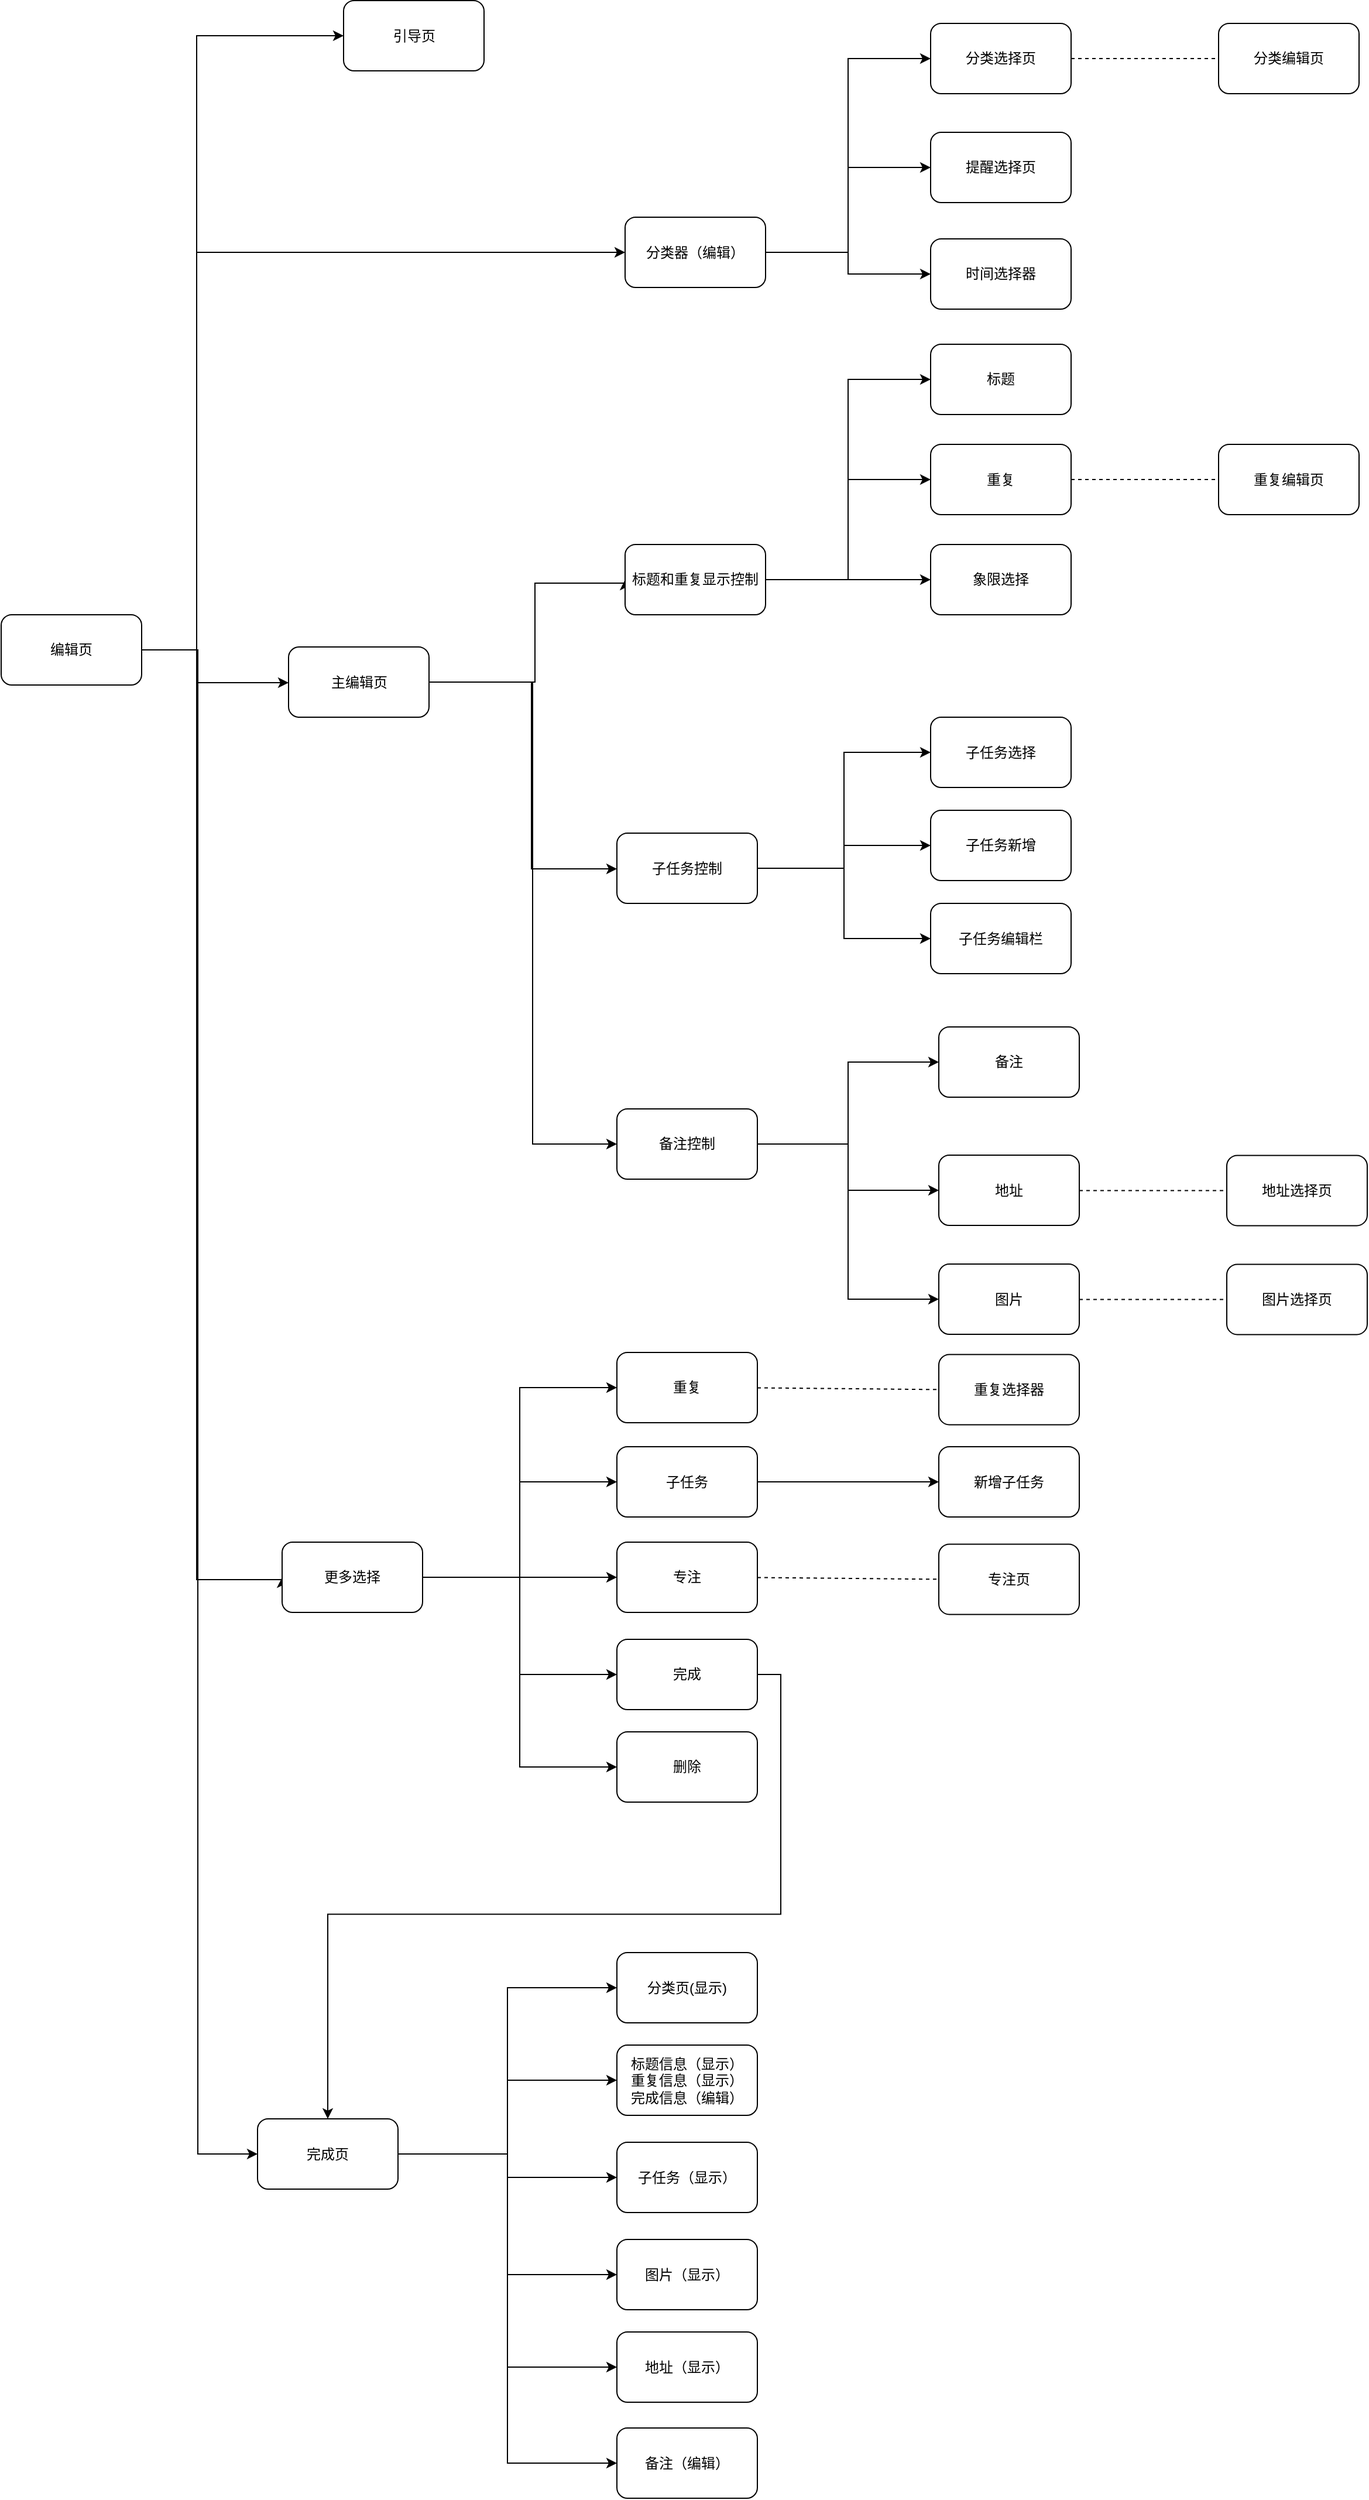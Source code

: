 <mxfile version="11.3.0" type="github" pages="3"><diagram id="E-EVaM0-mpI5BpCN-iP8" name="编辑页业务"><mxGraphModel dx="1038" dy="1716" grid="0" gridSize="10" guides="1" tooltips="1" connect="1" arrows="1" fold="1" page="1" pageScale="1" pageWidth="827" pageHeight="1169" math="0" shadow="0"><root><mxCell id="0"/><mxCell id="1" parent="0"/><mxCell id="C4l90iyK_8GlOni1NGn3-2" style="edgeStyle=orthogonalEdgeStyle;rounded=0;orthogonalLoop=1;jettySize=auto;html=1;exitX=1;exitY=0.5;exitDx=0;exitDy=0;entryX=0;entryY=0.5;entryDx=0;entryDy=0;" edge="1" parent="1" source="C4l90iyK_8GlOni1NGn3-1" target="C4l90iyK_8GlOni1NGn3-3"><mxGeometry relative="1" as="geometry"><mxPoint x="233.2" y="131.2" as="targetPoint"/><Array as="points"><mxPoint x="234" y="377"/><mxPoint x="234" y="38"/></Array></mxGeometry></mxCell><mxCell id="C4l90iyK_8GlOni1NGn3-6" style="edgeStyle=orthogonalEdgeStyle;rounded=0;orthogonalLoop=1;jettySize=auto;html=1;exitX=1;exitY=0.5;exitDx=0;exitDy=0;" edge="1" parent="1" source="C4l90iyK_8GlOni1NGn3-1" target="C4l90iyK_8GlOni1NGn3-4"><mxGeometry relative="1" as="geometry"><Array as="points"><mxPoint x="235" y="377"/><mxPoint x="235" y="405"/></Array></mxGeometry></mxCell><mxCell id="C4l90iyK_8GlOni1NGn3-7" style="edgeStyle=orthogonalEdgeStyle;rounded=0;orthogonalLoop=1;jettySize=auto;html=1;exitX=1;exitY=0.5;exitDx=0;exitDy=0;entryX=0;entryY=0.5;entryDx=0;entryDy=0;" edge="1" parent="1" source="C4l90iyK_8GlOni1NGn3-1" target="C4l90iyK_8GlOni1NGn3-5"><mxGeometry relative="1" as="geometry"><Array as="points"><mxPoint x="235" y="377"/><mxPoint x="235" y="1662"/></Array></mxGeometry></mxCell><mxCell id="C4l90iyK_8GlOni1NGn3-24" style="edgeStyle=orthogonalEdgeStyle;rounded=0;orthogonalLoop=1;jettySize=auto;html=1;exitX=1;exitY=0.5;exitDx=0;exitDy=0;entryX=0;entryY=0.5;entryDx=0;entryDy=0;" edge="1" parent="1" source="C4l90iyK_8GlOni1NGn3-1" target="C4l90iyK_8GlOni1NGn3-23"><mxGeometry relative="1" as="geometry"><Array as="points"><mxPoint x="234" y="377"/><mxPoint x="234" y="1171"/></Array></mxGeometry></mxCell><mxCell id="G4JQQa4KtHy3P5BexOUB-2" style="edgeStyle=orthogonalEdgeStyle;rounded=0;orthogonalLoop=1;jettySize=auto;html=1;exitX=1;exitY=0.5;exitDx=0;exitDy=0;entryX=0;entryY=0.5;entryDx=0;entryDy=0;" edge="1" parent="1" source="C4l90iyK_8GlOni1NGn3-1" target="G4JQQa4KtHy3P5BexOUB-1"><mxGeometry relative="1" as="geometry"><Array as="points"><mxPoint x="234" y="377"/><mxPoint x="234" y="-147"/></Array></mxGeometry></mxCell><mxCell id="C4l90iyK_8GlOni1NGn3-1" value="编辑页" style="rounded=1;whiteSpace=wrap;html=1;" vertex="1" parent="1"><mxGeometry x="67" y="347" width="120" height="60" as="geometry"/></mxCell><mxCell id="C4l90iyK_8GlOni1NGn3-66" style="edgeStyle=orthogonalEdgeStyle;rounded=0;orthogonalLoop=1;jettySize=auto;html=1;exitX=1;exitY=0.5;exitDx=0;exitDy=0;entryX=0;entryY=0.5;entryDx=0;entryDy=0;" edge="1" parent="1" source="C4l90iyK_8GlOni1NGn3-3" target="C4l90iyK_8GlOni1NGn3-60"><mxGeometry relative="1" as="geometry"/></mxCell><mxCell id="C4l90iyK_8GlOni1NGn3-67" style="edgeStyle=orthogonalEdgeStyle;rounded=0;orthogonalLoop=1;jettySize=auto;html=1;exitX=1;exitY=0.5;exitDx=0;exitDy=0;entryX=0;entryY=0.5;entryDx=0;entryDy=0;" edge="1" parent="1" source="C4l90iyK_8GlOni1NGn3-3" target="C4l90iyK_8GlOni1NGn3-61"><mxGeometry relative="1" as="geometry"/></mxCell><mxCell id="C4l90iyK_8GlOni1NGn3-68" style="edgeStyle=orthogonalEdgeStyle;rounded=0;orthogonalLoop=1;jettySize=auto;html=1;exitX=1;exitY=0.5;exitDx=0;exitDy=0;" edge="1" parent="1" source="C4l90iyK_8GlOni1NGn3-3" target="C4l90iyK_8GlOni1NGn3-64"><mxGeometry relative="1" as="geometry"/></mxCell><mxCell id="C4l90iyK_8GlOni1NGn3-3" value="分类器（编辑）" style="rounded=1;whiteSpace=wrap;html=1;" vertex="1" parent="1"><mxGeometry x="600" y="7.5" width="120" height="60" as="geometry"/></mxCell><mxCell id="C4l90iyK_8GlOni1NGn3-12" style="edgeStyle=orthogonalEdgeStyle;rounded=0;orthogonalLoop=1;jettySize=auto;html=1;exitX=1;exitY=0.5;exitDx=0;exitDy=0;entryX=0;entryY=0.5;entryDx=0;entryDy=0;" edge="1" parent="1" source="C4l90iyK_8GlOni1NGn3-4" target="C4l90iyK_8GlOni1NGn3-9"><mxGeometry relative="1" as="geometry"><Array as="points"><mxPoint x="523" y="405"/><mxPoint x="523" y="320"/></Array></mxGeometry></mxCell><mxCell id="C4l90iyK_8GlOni1NGn3-13" style="edgeStyle=orthogonalEdgeStyle;rounded=0;orthogonalLoop=1;jettySize=auto;html=1;exitX=1;exitY=0.5;exitDx=0;exitDy=0;" edge="1" parent="1" source="C4l90iyK_8GlOni1NGn3-4" target="C4l90iyK_8GlOni1NGn3-10"><mxGeometry relative="1" as="geometry"><Array as="points"><mxPoint x="520" y="405"/><mxPoint x="520" y="564"/></Array></mxGeometry></mxCell><mxCell id="C4l90iyK_8GlOni1NGn3-14" style="edgeStyle=orthogonalEdgeStyle;rounded=0;orthogonalLoop=1;jettySize=auto;html=1;exitX=1;exitY=0.5;exitDx=0;exitDy=0;entryX=0;entryY=0.5;entryDx=0;entryDy=0;" edge="1" parent="1" source="C4l90iyK_8GlOni1NGn3-4" target="C4l90iyK_8GlOni1NGn3-11"><mxGeometry relative="1" as="geometry"><Array as="points"><mxPoint x="521" y="405"/><mxPoint x="521" y="799"/></Array></mxGeometry></mxCell><mxCell id="C4l90iyK_8GlOni1NGn3-4" value="主编辑页" style="rounded=1;whiteSpace=wrap;html=1;" vertex="1" parent="1"><mxGeometry x="312.5" y="374.5" width="120" height="60" as="geometry"/></mxCell><mxCell id="C4l90iyK_8GlOni1NGn3-53" style="edgeStyle=orthogonalEdgeStyle;rounded=0;orthogonalLoop=1;jettySize=auto;html=1;exitX=1;exitY=0.5;exitDx=0;exitDy=0;entryX=0;entryY=0.5;entryDx=0;entryDy=0;" edge="1" parent="1" source="C4l90iyK_8GlOni1NGn3-5" target="C4l90iyK_8GlOni1NGn3-47"><mxGeometry relative="1" as="geometry"/></mxCell><mxCell id="C4l90iyK_8GlOni1NGn3-54" style="edgeStyle=orthogonalEdgeStyle;rounded=0;orthogonalLoop=1;jettySize=auto;html=1;exitX=1;exitY=0.5;exitDx=0;exitDy=0;entryX=0;entryY=0.5;entryDx=0;entryDy=0;" edge="1" parent="1" source="C4l90iyK_8GlOni1NGn3-5" target="C4l90iyK_8GlOni1NGn3-48"><mxGeometry relative="1" as="geometry"/></mxCell><mxCell id="C4l90iyK_8GlOni1NGn3-55" style="edgeStyle=orthogonalEdgeStyle;rounded=0;orthogonalLoop=1;jettySize=auto;html=1;exitX=1;exitY=0.5;exitDx=0;exitDy=0;" edge="1" parent="1" source="C4l90iyK_8GlOni1NGn3-5" target="C4l90iyK_8GlOni1NGn3-49"><mxGeometry relative="1" as="geometry"/></mxCell><mxCell id="C4l90iyK_8GlOni1NGn3-56" style="edgeStyle=orthogonalEdgeStyle;rounded=0;orthogonalLoop=1;jettySize=auto;html=1;exitX=1;exitY=0.5;exitDx=0;exitDy=0;entryX=0;entryY=0.5;entryDx=0;entryDy=0;" edge="1" parent="1" source="C4l90iyK_8GlOni1NGn3-5" target="C4l90iyK_8GlOni1NGn3-50"><mxGeometry relative="1" as="geometry"/></mxCell><mxCell id="C4l90iyK_8GlOni1NGn3-57" style="edgeStyle=orthogonalEdgeStyle;rounded=0;orthogonalLoop=1;jettySize=auto;html=1;exitX=1;exitY=0.5;exitDx=0;exitDy=0;entryX=0;entryY=0.5;entryDx=0;entryDy=0;" edge="1" parent="1" source="C4l90iyK_8GlOni1NGn3-5" target="C4l90iyK_8GlOni1NGn3-51"><mxGeometry relative="1" as="geometry"/></mxCell><mxCell id="C4l90iyK_8GlOni1NGn3-58" style="edgeStyle=orthogonalEdgeStyle;rounded=0;orthogonalLoop=1;jettySize=auto;html=1;exitX=1;exitY=0.5;exitDx=0;exitDy=0;entryX=0;entryY=0.5;entryDx=0;entryDy=0;" edge="1" parent="1" source="C4l90iyK_8GlOni1NGn3-5" target="C4l90iyK_8GlOni1NGn3-52"><mxGeometry relative="1" as="geometry"/></mxCell><mxCell id="C4l90iyK_8GlOni1NGn3-5" value="完成页" style="rounded=1;whiteSpace=wrap;html=1;" vertex="1" parent="1"><mxGeometry x="286" y="1631.5" width="120" height="60" as="geometry"/></mxCell><mxCell id="C4l90iyK_8GlOni1NGn3-85" style="edgeStyle=orthogonalEdgeStyle;rounded=0;orthogonalLoop=1;jettySize=auto;html=1;exitX=1;exitY=0.5;exitDx=0;exitDy=0;entryX=0;entryY=0.5;entryDx=0;entryDy=0;" edge="1" parent="1" source="C4l90iyK_8GlOni1NGn3-9" target="C4l90iyK_8GlOni1NGn3-15"><mxGeometry relative="1" as="geometry"/></mxCell><mxCell id="C4l90iyK_8GlOni1NGn3-86" style="edgeStyle=orthogonalEdgeStyle;rounded=0;orthogonalLoop=1;jettySize=auto;html=1;exitX=1;exitY=0.5;exitDx=0;exitDy=0;entryX=0;entryY=0.5;entryDx=0;entryDy=0;" edge="1" parent="1" source="C4l90iyK_8GlOni1NGn3-9" target="C4l90iyK_8GlOni1NGn3-16"><mxGeometry relative="1" as="geometry"/></mxCell><mxCell id="C4l90iyK_8GlOni1NGn3-87" style="edgeStyle=orthogonalEdgeStyle;rounded=0;orthogonalLoop=1;jettySize=auto;html=1;exitX=1;exitY=0.5;exitDx=0;exitDy=0;entryX=0;entryY=0.5;entryDx=0;entryDy=0;" edge="1" parent="1" source="C4l90iyK_8GlOni1NGn3-9" target="C4l90iyK_8GlOni1NGn3-20"><mxGeometry relative="1" as="geometry"/></mxCell><mxCell id="C4l90iyK_8GlOni1NGn3-9" value="标题和重复显示控制" style="rounded=1;whiteSpace=wrap;html=1;" vertex="1" parent="1"><mxGeometry x="600" y="287" width="120" height="60" as="geometry"/></mxCell><mxCell id="C4l90iyK_8GlOni1NGn3-28" style="edgeStyle=orthogonalEdgeStyle;rounded=0;orthogonalLoop=1;jettySize=auto;html=1;exitX=1;exitY=0.5;exitDx=0;exitDy=0;entryX=0;entryY=0.5;entryDx=0;entryDy=0;" edge="1" parent="1" source="C4l90iyK_8GlOni1NGn3-10" target="C4l90iyK_8GlOni1NGn3-25"><mxGeometry relative="1" as="geometry"/></mxCell><mxCell id="C4l90iyK_8GlOni1NGn3-29" style="edgeStyle=orthogonalEdgeStyle;rounded=0;orthogonalLoop=1;jettySize=auto;html=1;exitX=1;exitY=0.5;exitDx=0;exitDy=0;" edge="1" parent="1" source="C4l90iyK_8GlOni1NGn3-10" target="C4l90iyK_8GlOni1NGn3-27"><mxGeometry relative="1" as="geometry"/></mxCell><mxCell id="C4l90iyK_8GlOni1NGn3-30" style="edgeStyle=orthogonalEdgeStyle;rounded=0;orthogonalLoop=1;jettySize=auto;html=1;exitX=1;exitY=0.5;exitDx=0;exitDy=0;entryX=0;entryY=0.5;entryDx=0;entryDy=0;" edge="1" parent="1" source="C4l90iyK_8GlOni1NGn3-10" target="C4l90iyK_8GlOni1NGn3-26"><mxGeometry relative="1" as="geometry"/></mxCell><mxCell id="C4l90iyK_8GlOni1NGn3-10" value="子任务控制" style="rounded=1;whiteSpace=wrap;html=1;" vertex="1" parent="1"><mxGeometry x="593" y="533.5" width="120" height="60" as="geometry"/></mxCell><mxCell id="C4l90iyK_8GlOni1NGn3-34" style="edgeStyle=orthogonalEdgeStyle;rounded=0;orthogonalLoop=1;jettySize=auto;html=1;exitX=1;exitY=0.5;exitDx=0;exitDy=0;entryX=0;entryY=0.5;entryDx=0;entryDy=0;" edge="1" parent="1" source="C4l90iyK_8GlOni1NGn3-11" target="C4l90iyK_8GlOni1NGn3-31"><mxGeometry relative="1" as="geometry"/></mxCell><mxCell id="C4l90iyK_8GlOni1NGn3-35" style="edgeStyle=orthogonalEdgeStyle;rounded=0;orthogonalLoop=1;jettySize=auto;html=1;exitX=1;exitY=0.5;exitDx=0;exitDy=0;entryX=0;entryY=0.5;entryDx=0;entryDy=0;" edge="1" parent="1" source="C4l90iyK_8GlOni1NGn3-11" target="C4l90iyK_8GlOni1NGn3-32"><mxGeometry relative="1" as="geometry"/></mxCell><mxCell id="C4l90iyK_8GlOni1NGn3-36" style="edgeStyle=orthogonalEdgeStyle;rounded=0;orthogonalLoop=1;jettySize=auto;html=1;exitX=1;exitY=0.5;exitDx=0;exitDy=0;entryX=0;entryY=0.5;entryDx=0;entryDy=0;" edge="1" parent="1" source="C4l90iyK_8GlOni1NGn3-11" target="C4l90iyK_8GlOni1NGn3-33"><mxGeometry relative="1" as="geometry"/></mxCell><mxCell id="C4l90iyK_8GlOni1NGn3-11" value="备注控制" style="rounded=1;whiteSpace=wrap;html=1;" vertex="1" parent="1"><mxGeometry x="593" y="769" width="120" height="60" as="geometry"/></mxCell><mxCell id="C4l90iyK_8GlOni1NGn3-15" value="标题" style="rounded=1;whiteSpace=wrap;html=1;" vertex="1" parent="1"><mxGeometry x="861" y="116" width="120" height="60" as="geometry"/></mxCell><mxCell id="C4l90iyK_8GlOni1NGn3-16" value="重复" style="rounded=1;whiteSpace=wrap;html=1;" vertex="1" parent="1"><mxGeometry x="861" y="201.5" width="120" height="60" as="geometry"/></mxCell><mxCell id="C4l90iyK_8GlOni1NGn3-20" value="象限选择" style="rounded=1;whiteSpace=wrap;html=1;" vertex="1" parent="1"><mxGeometry x="861" y="287" width="120" height="60" as="geometry"/></mxCell><mxCell id="C4l90iyK_8GlOni1NGn3-88" style="edgeStyle=orthogonalEdgeStyle;rounded=0;orthogonalLoop=1;jettySize=auto;html=1;exitX=1;exitY=0.5;exitDx=0;exitDy=0;" edge="1" parent="1" source="C4l90iyK_8GlOni1NGn3-23" target="C4l90iyK_8GlOni1NGn3-39"><mxGeometry relative="1" as="geometry"/></mxCell><mxCell id="C4l90iyK_8GlOni1NGn3-89" style="edgeStyle=orthogonalEdgeStyle;rounded=0;orthogonalLoop=1;jettySize=auto;html=1;exitX=1;exitY=0.5;exitDx=0;exitDy=0;entryX=0;entryY=0.5;entryDx=0;entryDy=0;" edge="1" parent="1" source="C4l90iyK_8GlOni1NGn3-23" target="C4l90iyK_8GlOni1NGn3-37"><mxGeometry relative="1" as="geometry"/></mxCell><mxCell id="C4l90iyK_8GlOni1NGn3-90" style="edgeStyle=orthogonalEdgeStyle;rounded=0;orthogonalLoop=1;jettySize=auto;html=1;exitX=1;exitY=0.5;exitDx=0;exitDy=0;entryX=0;entryY=0.5;entryDx=0;entryDy=0;" edge="1" parent="1" source="C4l90iyK_8GlOni1NGn3-23" target="C4l90iyK_8GlOni1NGn3-40"><mxGeometry relative="1" as="geometry"/></mxCell><mxCell id="C4l90iyK_8GlOni1NGn3-91" style="edgeStyle=orthogonalEdgeStyle;rounded=0;orthogonalLoop=1;jettySize=auto;html=1;exitX=1;exitY=0.5;exitDx=0;exitDy=0;entryX=0;entryY=0.5;entryDx=0;entryDy=0;" edge="1" parent="1" source="C4l90iyK_8GlOni1NGn3-23" target="C4l90iyK_8GlOni1NGn3-38"><mxGeometry relative="1" as="geometry"/></mxCell><mxCell id="C4l90iyK_8GlOni1NGn3-92" style="edgeStyle=orthogonalEdgeStyle;rounded=0;orthogonalLoop=1;jettySize=auto;html=1;exitX=1;exitY=0.5;exitDx=0;exitDy=0;entryX=0;entryY=0.5;entryDx=0;entryDy=0;" edge="1" parent="1" source="C4l90iyK_8GlOni1NGn3-23" target="C4l90iyK_8GlOni1NGn3-41"><mxGeometry relative="1" as="geometry"/></mxCell><mxCell id="C4l90iyK_8GlOni1NGn3-23" value="更多选择" style="rounded=1;whiteSpace=wrap;html=1;" vertex="1" parent="1"><mxGeometry x="307" y="1139" width="120" height="60" as="geometry"/></mxCell><mxCell id="C4l90iyK_8GlOni1NGn3-25" value="子任务选择" style="rounded=1;whiteSpace=wrap;html=1;" vertex="1" parent="1"><mxGeometry x="861" y="434.5" width="120" height="60" as="geometry"/></mxCell><mxCell id="C4l90iyK_8GlOni1NGn3-26" value="子任务编辑栏" style="rounded=1;whiteSpace=wrap;html=1;" vertex="1" parent="1"><mxGeometry x="861" y="593.5" width="120" height="60" as="geometry"/></mxCell><mxCell id="C4l90iyK_8GlOni1NGn3-27" value="子任务新增" style="rounded=1;whiteSpace=wrap;html=1;" vertex="1" parent="1"><mxGeometry x="861" y="514" width="120" height="60" as="geometry"/></mxCell><mxCell id="C4l90iyK_8GlOni1NGn3-31" value="备注" style="rounded=1;whiteSpace=wrap;html=1;" vertex="1" parent="1"><mxGeometry x="868" y="699" width="120" height="60" as="geometry"/></mxCell><mxCell id="C4l90iyK_8GlOni1NGn3-32" value="地址" style="rounded=1;whiteSpace=wrap;html=1;" vertex="1" parent="1"><mxGeometry x="868" y="808.5" width="120" height="60" as="geometry"/></mxCell><mxCell id="C4l90iyK_8GlOni1NGn3-33" value="图片" style="rounded=1;whiteSpace=wrap;html=1;" vertex="1" parent="1"><mxGeometry x="868" y="901.5" width="120" height="60" as="geometry"/></mxCell><mxCell id="C4l90iyK_8GlOni1NGn3-37" value="重复" style="rounded=1;whiteSpace=wrap;html=1;" vertex="1" parent="1"><mxGeometry x="593" y="977" width="120" height="60" as="geometry"/></mxCell><mxCell id="C4l90iyK_8GlOni1NGn3-84" style="edgeStyle=orthogonalEdgeStyle;rounded=0;orthogonalLoop=1;jettySize=auto;html=1;exitX=1;exitY=0.5;exitDx=0;exitDy=0;" edge="1" parent="1" source="C4l90iyK_8GlOni1NGn3-38" target="C4l90iyK_8GlOni1NGn3-83"><mxGeometry relative="1" as="geometry"/></mxCell><mxCell id="C4l90iyK_8GlOni1NGn3-38" value="子任务" style="rounded=1;whiteSpace=wrap;html=1;" vertex="1" parent="1"><mxGeometry x="593" y="1057.5" width="120" height="60" as="geometry"/></mxCell><mxCell id="C4l90iyK_8GlOni1NGn3-39" value="专注" style="rounded=1;whiteSpace=wrap;html=1;" vertex="1" parent="1"><mxGeometry x="593" y="1139" width="120" height="60" as="geometry"/></mxCell><mxCell id="C4l90iyK_8GlOni1NGn3-82" style="edgeStyle=orthogonalEdgeStyle;rounded=0;orthogonalLoop=1;jettySize=auto;html=1;exitX=1;exitY=0.5;exitDx=0;exitDy=0;entryX=0.5;entryY=0;entryDx=0;entryDy=0;" edge="1" parent="1" source="C4l90iyK_8GlOni1NGn3-40" target="C4l90iyK_8GlOni1NGn3-5"><mxGeometry relative="1" as="geometry"/></mxCell><mxCell id="C4l90iyK_8GlOni1NGn3-40" value="完成" style="rounded=1;whiteSpace=wrap;html=1;" vertex="1" parent="1"><mxGeometry x="593" y="1222" width="120" height="60" as="geometry"/></mxCell><mxCell id="C4l90iyK_8GlOni1NGn3-41" value="删除" style="rounded=1;whiteSpace=wrap;html=1;" vertex="1" parent="1"><mxGeometry x="593" y="1301" width="120" height="60" as="geometry"/></mxCell><mxCell id="C4l90iyK_8GlOni1NGn3-47" value="分类页(显示)" style="rounded=1;whiteSpace=wrap;html=1;" vertex="1" parent="1"><mxGeometry x="593" y="1489.5" width="120" height="60" as="geometry"/></mxCell><mxCell id="C4l90iyK_8GlOni1NGn3-48" value="标题信息（显示）&lt;br&gt;重复信息（显示）&lt;br&gt;完成信息（编辑）" style="rounded=1;whiteSpace=wrap;html=1;" vertex="1" parent="1"><mxGeometry x="593" y="1568.5" width="120" height="60" as="geometry"/></mxCell><mxCell id="C4l90iyK_8GlOni1NGn3-49" value="子任务（显示）" style="rounded=1;whiteSpace=wrap;html=1;" vertex="1" parent="1"><mxGeometry x="593" y="1651.5" width="120" height="60" as="geometry"/></mxCell><mxCell id="C4l90iyK_8GlOni1NGn3-50" value="图片（显示）" style="rounded=1;whiteSpace=wrap;html=1;" vertex="1" parent="1"><mxGeometry x="593" y="1734.5" width="120" height="60" as="geometry"/></mxCell><mxCell id="C4l90iyK_8GlOni1NGn3-51" value="地址（显示）" style="rounded=1;whiteSpace=wrap;html=1;" vertex="1" parent="1"><mxGeometry x="593" y="1813.5" width="120" height="60" as="geometry"/></mxCell><mxCell id="C4l90iyK_8GlOni1NGn3-52" value="备注（编辑）" style="rounded=1;whiteSpace=wrap;html=1;" vertex="1" parent="1"><mxGeometry x="593" y="1895.5" width="120" height="60" as="geometry"/></mxCell><mxCell id="C4l90iyK_8GlOni1NGn3-60" value="分类选择页" style="rounded=1;whiteSpace=wrap;html=1;" vertex="1" parent="1"><mxGeometry x="861" y="-158" width="120" height="60" as="geometry"/></mxCell><mxCell id="C4l90iyK_8GlOni1NGn3-61" value="提醒选择页" style="rounded=1;whiteSpace=wrap;html=1;" vertex="1" parent="1"><mxGeometry x="861" y="-65" width="120" height="60" as="geometry"/></mxCell><mxCell id="C4l90iyK_8GlOni1NGn3-64" value="时间选择器" style="rounded=1;whiteSpace=wrap;html=1;" vertex="1" parent="1"><mxGeometry x="861" y="26" width="120" height="60" as="geometry"/></mxCell><mxCell id="C4l90iyK_8GlOni1NGn3-69" value="分类编辑页" style="rounded=1;whiteSpace=wrap;html=1;" vertex="1" parent="1"><mxGeometry x="1107" y="-158" width="120" height="60" as="geometry"/></mxCell><mxCell id="C4l90iyK_8GlOni1NGn3-71" value="" style="endArrow=none;dashed=1;html=1;entryX=0;entryY=0.5;entryDx=0;entryDy=0;exitX=1;exitY=0.5;exitDx=0;exitDy=0;" edge="1" parent="1" source="C4l90iyK_8GlOni1NGn3-60" target="C4l90iyK_8GlOni1NGn3-69"><mxGeometry width="50" height="50" relative="1" as="geometry"><mxPoint x="1051" y="-35" as="sourcePoint"/><mxPoint x="1101" y="-85" as="targetPoint"/></mxGeometry></mxCell><mxCell id="C4l90iyK_8GlOni1NGn3-72" value="重复编辑页" style="rounded=1;whiteSpace=wrap;html=1;" vertex="1" parent="1"><mxGeometry x="1107" y="201.5" width="120" height="60" as="geometry"/></mxCell><mxCell id="C4l90iyK_8GlOni1NGn3-73" value="" style="endArrow=none;dashed=1;html=1;entryX=0;entryY=0.5;entryDx=0;entryDy=0;exitX=1;exitY=0.5;exitDx=0;exitDy=0;" edge="1" parent="1" target="C4l90iyK_8GlOni1NGn3-72" source="C4l90iyK_8GlOni1NGn3-16"><mxGeometry width="50" height="50" relative="1" as="geometry"><mxPoint x="984" y="225" as="sourcePoint"/><mxPoint x="1104" y="268" as="targetPoint"/></mxGeometry></mxCell><mxCell id="C4l90iyK_8GlOni1NGn3-74" value="地址选择页" style="rounded=1;whiteSpace=wrap;html=1;" vertex="1" parent="1"><mxGeometry x="1114" y="808.7" width="120" height="60" as="geometry"/></mxCell><mxCell id="C4l90iyK_8GlOni1NGn3-75" value="" style="endArrow=none;dashed=1;html=1;entryX=0;entryY=0.5;entryDx=0;entryDy=0;exitX=1;exitY=0.5;exitDx=0;exitDy=0;" edge="1" parent="1" target="C4l90iyK_8GlOni1NGn3-74"><mxGeometry width="50" height="50" relative="1" as="geometry"><mxPoint x="988" y="838.7" as="sourcePoint"/><mxPoint x="1111" y="875.2" as="targetPoint"/></mxGeometry></mxCell><mxCell id="C4l90iyK_8GlOni1NGn3-76" value="图片选择页" style="rounded=1;whiteSpace=wrap;html=1;" vertex="1" parent="1"><mxGeometry x="1114" y="901.7" width="120" height="60" as="geometry"/></mxCell><mxCell id="C4l90iyK_8GlOni1NGn3-77" value="" style="endArrow=none;dashed=1;html=1;entryX=0;entryY=0.5;entryDx=0;entryDy=0;exitX=1;exitY=0.5;exitDx=0;exitDy=0;" edge="1" parent="1" target="C4l90iyK_8GlOni1NGn3-76"><mxGeometry width="50" height="50" relative="1" as="geometry"><mxPoint x="988" y="931.7" as="sourcePoint"/><mxPoint x="1111" y="968.2" as="targetPoint"/></mxGeometry></mxCell><mxCell id="C4l90iyK_8GlOni1NGn3-78" value="重复选择器" style="rounded=1;whiteSpace=wrap;html=1;" vertex="1" parent="1"><mxGeometry x="868" y="978.7" width="120" height="60" as="geometry"/></mxCell><mxCell id="C4l90iyK_8GlOni1NGn3-79" value="" style="endArrow=none;dashed=1;html=1;entryX=0;entryY=0.5;entryDx=0;entryDy=0;exitX=1;exitY=0.5;exitDx=0;exitDy=0;" edge="1" parent="1" target="C4l90iyK_8GlOni1NGn3-78"><mxGeometry width="50" height="50" relative="1" as="geometry"><mxPoint x="713" y="1007.2" as="sourcePoint"/><mxPoint x="836" y="1043.7" as="targetPoint"/></mxGeometry></mxCell><mxCell id="C4l90iyK_8GlOni1NGn3-80" value="专注页" style="rounded=1;whiteSpace=wrap;html=1;" vertex="1" parent="1"><mxGeometry x="868" y="1140.7" width="120" height="60" as="geometry"/></mxCell><mxCell id="C4l90iyK_8GlOni1NGn3-81" value="" style="endArrow=none;dashed=1;html=1;entryX=0;entryY=0.5;entryDx=0;entryDy=0;exitX=1;exitY=0.5;exitDx=0;exitDy=0;" edge="1" parent="1" target="C4l90iyK_8GlOni1NGn3-80"><mxGeometry width="50" height="50" relative="1" as="geometry"><mxPoint x="713" y="1169.2" as="sourcePoint"/><mxPoint x="836" y="1205.7" as="targetPoint"/></mxGeometry></mxCell><mxCell id="C4l90iyK_8GlOni1NGn3-83" value="新增子任务" style="rounded=1;whiteSpace=wrap;html=1;" vertex="1" parent="1"><mxGeometry x="868" y="1057.5" width="120" height="60" as="geometry"/></mxCell><mxCell id="G4JQQa4KtHy3P5BexOUB-1" value="引导页" style="rounded=1;whiteSpace=wrap;html=1;" vertex="1" parent="1"><mxGeometry x="359.5" y="-177.5" width="120" height="60" as="geometry"/></mxCell></root></mxGraphModel></diagram><diagram id="rypONze8EaRUOu0Riv3M" name="滑动逻辑"><mxGraphModel dx="1038" dy="1716" grid="0" gridSize="10" guides="1" tooltips="1" connect="1" arrows="1" fold="1" page="1" pageScale="1" pageWidth="827" pageHeight="1169" math="0" shadow="0"><root><mxCell id="2_CleaWj6bmoGQYZJn0n-0"/><mxCell id="2_CleaWj6bmoGQYZJn0n-1" parent="2_CleaWj6bmoGQYZJn0n-0"/><mxCell id="vnyB6aosU0FdPd92mv6U-2" style="edgeStyle=orthogonalEdgeStyle;rounded=0;orthogonalLoop=1;jettySize=auto;html=1;exitX=1;exitY=0.5;exitDx=0;exitDy=0;entryX=0;entryY=0.5;entryDx=0;entryDy=0;" edge="1" parent="2_CleaWj6bmoGQYZJn0n-1" source="vnyB6aosU0FdPd92mv6U-0" target="vnyB6aosU0FdPd92mv6U-1"><mxGeometry relative="1" as="geometry"/></mxCell><mxCell id="vnyB6aosU0FdPd92mv6U-13" style="edgeStyle=orthogonalEdgeStyle;rounded=0;orthogonalLoop=1;jettySize=auto;html=1;exitX=1;exitY=0.5;exitDx=0;exitDy=0;entryX=0;entryY=0.5;entryDx=0;entryDy=0;" edge="1" parent="2_CleaWj6bmoGQYZJn0n-1" source="vnyB6aosU0FdPd92mv6U-0" target="vnyB6aosU0FdPd92mv6U-12"><mxGeometry relative="1" as="geometry"/></mxCell><mxCell id="k4wIqg62OJePfT7CME2M-38" style="edgeStyle=orthogonalEdgeStyle;rounded=0;orthogonalLoop=1;jettySize=auto;html=1;exitX=1;exitY=0.5;exitDx=0;exitDy=0;" edge="1" parent="2_CleaWj6bmoGQYZJn0n-1" source="vnyB6aosU0FdPd92mv6U-0" target="k4wIqg62OJePfT7CME2M-37"><mxGeometry relative="1" as="geometry"/></mxCell><mxCell id="vnyB6aosU0FdPd92mv6U-0" value="编辑页" style="rounded=1;whiteSpace=wrap;html=1;" vertex="1" parent="2_CleaWj6bmoGQYZJn0n-1"><mxGeometry x="89.5" y="397.5" width="120" height="60" as="geometry"/></mxCell><mxCell id="vnyB6aosU0FdPd92mv6U-7" style="edgeStyle=orthogonalEdgeStyle;rounded=0;orthogonalLoop=1;jettySize=auto;html=1;exitX=1;exitY=0.5;exitDx=0;exitDy=0;entryX=0;entryY=0.5;entryDx=0;entryDy=0;" edge="1" parent="2_CleaWj6bmoGQYZJn0n-1" source="vnyB6aosU0FdPd92mv6U-1" target="vnyB6aosU0FdPd92mv6U-6"><mxGeometry relative="1" as="geometry"/></mxCell><mxCell id="vnyB6aosU0FdPd92mv6U-10" style="edgeStyle=orthogonalEdgeStyle;rounded=0;orthogonalLoop=1;jettySize=auto;html=1;exitX=1;exitY=0.5;exitDx=0;exitDy=0;entryX=0;entryY=0.5;entryDx=0;entryDy=0;" edge="1" parent="2_CleaWj6bmoGQYZJn0n-1" source="vnyB6aosU0FdPd92mv6U-1" target="vnyB6aosU0FdPd92mv6U-8"><mxGeometry relative="1" as="geometry"/></mxCell><mxCell id="vnyB6aosU0FdPd92mv6U-1" value="上滑" style="rounded=1;whiteSpace=wrap;html=1;" vertex="1" parent="2_CleaWj6bmoGQYZJn0n-1"><mxGeometry x="310.5" y="107.5" width="120" height="60" as="geometry"/></mxCell><mxCell id="vnyB6aosU0FdPd92mv6U-22" style="edgeStyle=orthogonalEdgeStyle;rounded=0;orthogonalLoop=1;jettySize=auto;html=1;exitX=1;exitY=0.5;exitDx=0;exitDy=0;entryX=0;entryY=0.5;entryDx=0;entryDy=0;" edge="1" parent="2_CleaWj6bmoGQYZJn0n-1" source="vnyB6aosU0FdPd92mv6U-6" target="vnyB6aosU0FdPd92mv6U-21"><mxGeometry relative="1" as="geometry"><Array as="points"><mxPoint x="744" y="-30"/><mxPoint x="744" y="-125"/></Array></mxGeometry></mxCell><mxCell id="vnyB6aosU0FdPd92mv6U-6" value="非满屏" style="rounded=1;whiteSpace=wrap;html=1;" vertex="1" parent="2_CleaWj6bmoGQYZJn0n-1"><mxGeometry x="579" y="-60" width="120" height="60" as="geometry"/></mxCell><mxCell id="vnyB6aosU0FdPd92mv6U-48" style="edgeStyle=orthogonalEdgeStyle;rounded=0;orthogonalLoop=1;jettySize=auto;html=1;exitX=1;exitY=0.5;exitDx=0;exitDy=0;strokeColor=none;" edge="1" parent="2_CleaWj6bmoGQYZJn0n-1" source="vnyB6aosU0FdPd92mv6U-8" target="vnyB6aosU0FdPd92mv6U-21"><mxGeometry relative="1" as="geometry"><Array as="points"><mxPoint x="699" y="15"/><mxPoint x="1046" y="15"/></Array></mxGeometry></mxCell><mxCell id="N2foUazIdI6LuL_Mavm7-0" style="edgeStyle=orthogonalEdgeStyle;rounded=0;orthogonalLoop=1;jettySize=auto;html=1;exitX=1;exitY=0.5;exitDx=0;exitDy=0;" edge="1" parent="2_CleaWj6bmoGQYZJn0n-1" source="vnyB6aosU0FdPd92mv6U-8" target="vnyB6aosU0FdPd92mv6U-25"><mxGeometry relative="1" as="geometry"/></mxCell><mxCell id="N2foUazIdI6LuL_Mavm7-2" style="edgeStyle=orthogonalEdgeStyle;rounded=0;orthogonalLoop=1;jettySize=auto;html=1;exitX=1;exitY=0.5;exitDx=0;exitDy=0;entryX=0;entryY=0.5;entryDx=0;entryDy=0;" edge="1" parent="2_CleaWj6bmoGQYZJn0n-1" source="vnyB6aosU0FdPd92mv6U-8" target="vnyB6aosU0FdPd92mv6U-23"><mxGeometry relative="1" as="geometry"><Array as="points"><mxPoint x="775" y="224"/><mxPoint x="775" y="87"/></Array></mxGeometry></mxCell><mxCell id="N2foUazIdI6LuL_Mavm7-3" style="edgeStyle=orthogonalEdgeStyle;rounded=0;orthogonalLoop=1;jettySize=auto;html=1;exitX=1;exitY=0.5;exitDx=0;exitDy=0;entryX=0;entryY=0.75;entryDx=0;entryDy=0;" edge="1" parent="2_CleaWj6bmoGQYZJn0n-1" source="vnyB6aosU0FdPd92mv6U-8" target="vnyB6aosU0FdPd92mv6U-21"><mxGeometry relative="1" as="geometry"><Array as="points"><mxPoint x="776" y="224"/><mxPoint x="776" y="-110"/></Array></mxGeometry></mxCell><mxCell id="vnyB6aosU0FdPd92mv6U-8" value="满屏" style="rounded=1;whiteSpace=wrap;html=1;" vertex="1" parent="2_CleaWj6bmoGQYZJn0n-1"><mxGeometry x="579" y="194" width="120" height="60" as="geometry"/></mxCell><mxCell id="vnyB6aosU0FdPd92mv6U-19" style="edgeStyle=orthogonalEdgeStyle;rounded=0;orthogonalLoop=1;jettySize=auto;html=1;exitX=1;exitY=0.5;exitDx=0;exitDy=0;entryX=0;entryY=0.5;entryDx=0;entryDy=0;" edge="1" parent="2_CleaWj6bmoGQYZJn0n-1" source="vnyB6aosU0FdPd92mv6U-12" target="vnyB6aosU0FdPd92mv6U-18"><mxGeometry relative="1" as="geometry"/></mxCell><mxCell id="vnyB6aosU0FdPd92mv6U-20" style="edgeStyle=orthogonalEdgeStyle;rounded=0;orthogonalLoop=1;jettySize=auto;html=1;exitX=1;exitY=0.5;exitDx=0;exitDy=0;entryX=0;entryY=0.5;entryDx=0;entryDy=0;" edge="1" parent="2_CleaWj6bmoGQYZJn0n-1" source="vnyB6aosU0FdPd92mv6U-12" target="vnyB6aosU0FdPd92mv6U-14"><mxGeometry relative="1" as="geometry"/></mxCell><mxCell id="vnyB6aosU0FdPd92mv6U-12" value="下滑" style="rounded=1;whiteSpace=wrap;html=1;" vertex="1" parent="2_CleaWj6bmoGQYZJn0n-1"><mxGeometry x="310.5" y="735.8" width="120" height="60" as="geometry"/></mxCell><mxCell id="vnyB6aosU0FdPd92mv6U-45" style="edgeStyle=orthogonalEdgeStyle;rounded=0;orthogonalLoop=1;jettySize=auto;html=1;exitX=1;exitY=0.5;exitDx=0;exitDy=0;entryX=0;entryY=0.5;entryDx=0;entryDy=0;" edge="1" parent="2_CleaWj6bmoGQYZJn0n-1" source="vnyB6aosU0FdPd92mv6U-14" target="vnyB6aosU0FdPd92mv6U-36"><mxGeometry relative="1" as="geometry"><Array as="points"><mxPoint x="760" y="690"/><mxPoint x="760" y="592"/></Array></mxGeometry></mxCell><mxCell id="vnyB6aosU0FdPd92mv6U-46" style="edgeStyle=orthogonalEdgeStyle;rounded=0;orthogonalLoop=1;jettySize=auto;html=1;exitX=1;exitY=0.5;exitDx=0;exitDy=0;" edge="1" parent="2_CleaWj6bmoGQYZJn0n-1" source="vnyB6aosU0FdPd92mv6U-14" target="vnyB6aosU0FdPd92mv6U-37"><mxGeometry relative="1" as="geometry"><Array as="points"><mxPoint x="760" y="690"/><mxPoint x="760" y="737"/></Array></mxGeometry></mxCell><mxCell id="vnyB6aosU0FdPd92mv6U-47" style="edgeStyle=orthogonalEdgeStyle;rounded=0;orthogonalLoop=1;jettySize=auto;html=1;exitX=1;exitY=0.5;exitDx=0;exitDy=0;entryX=0;entryY=0.25;entryDx=0;entryDy=0;" edge="1" parent="2_CleaWj6bmoGQYZJn0n-1" source="vnyB6aosU0FdPd92mv6U-14" target="vnyB6aosU0FdPd92mv6U-38"><mxGeometry relative="1" as="geometry"><Array as="points"><mxPoint x="759" y="690"/><mxPoint x="759" y="905"/></Array></mxGeometry></mxCell><mxCell id="vnyB6aosU0FdPd92mv6U-14" value="满屏" style="rounded=1;whiteSpace=wrap;html=1;" vertex="1" parent="2_CleaWj6bmoGQYZJn0n-1"><mxGeometry x="579" y="659.8" width="120" height="60" as="geometry"/></mxCell><mxCell id="vnyB6aosU0FdPd92mv6U-44" style="edgeStyle=orthogonalEdgeStyle;rounded=0;orthogonalLoop=1;jettySize=auto;html=1;exitX=1;exitY=0.75;exitDx=0;exitDy=0;entryX=0;entryY=0.75;entryDx=0;entryDy=0;" edge="1" parent="2_CleaWj6bmoGQYZJn0n-1" source="vnyB6aosU0FdPd92mv6U-18" target="vnyB6aosU0FdPd92mv6U-38"><mxGeometry relative="1" as="geometry"/></mxCell><mxCell id="vnyB6aosU0FdPd92mv6U-18" value="非满屏" style="rounded=1;whiteSpace=wrap;html=1;" vertex="1" parent="2_CleaWj6bmoGQYZJn0n-1"><mxGeometry x="579" y="889.6" width="120" height="60" as="geometry"/></mxCell><mxCell id="vnyB6aosU0FdPd92mv6U-21" value="整体上滑" style="rounded=1;whiteSpace=wrap;html=1;" vertex="1" parent="2_CleaWj6bmoGQYZJn0n-1"><mxGeometry x="985.8" y="-155" width="120" height="60" as="geometry"/></mxCell><mxCell id="vnyB6aosU0FdPd92mv6U-23" value="折叠&lt;br&gt;（增加列表高度）" style="rounded=1;whiteSpace=wrap;html=1;" vertex="1" parent="2_CleaWj6bmoGQYZJn0n-1"><mxGeometry x="985.8" y="57" width="120" height="60" as="geometry"/></mxCell><mxCell id="vnyB6aosU0FdPd92mv6U-25" value="列表上滚" style="rounded=1;whiteSpace=wrap;html=1;" vertex="1" parent="2_CleaWj6bmoGQYZJn0n-1"><mxGeometry x="985.8" y="194" width="120" height="60" as="geometry"/></mxCell><mxCell id="vnyB6aosU0FdPd92mv6U-36" value="列表下滚" style="rounded=1;whiteSpace=wrap;html=1;" vertex="1" parent="2_CleaWj6bmoGQYZJn0n-1"><mxGeometry x="1000.8" y="561.5" width="120" height="60" as="geometry"/></mxCell><mxCell id="vnyB6aosU0FdPd92mv6U-37" value="展开折叠&lt;br&gt;（减少列表高度）" style="rounded=1;whiteSpace=wrap;html=1;" vertex="1" parent="2_CleaWj6bmoGQYZJn0n-1"><mxGeometry x="1000.8" y="707" width="120" height="60" as="geometry"/></mxCell><mxCell id="vnyB6aosU0FdPd92mv6U-38" value="下滑关闭" style="rounded=1;whiteSpace=wrap;html=1;" vertex="1" parent="2_CleaWj6bmoGQYZJn0n-1"><mxGeometry x="1000.8" y="889.5" width="120" height="60" as="geometry"/></mxCell><mxCell id="N2foUazIdI6LuL_Mavm7-5" value="启动 || 下滑恢复&amp;nbsp;" style="text;html=1;strokeColor=none;fillColor=none;align=center;verticalAlign=middle;whiteSpace=wrap;rounded=0;" vertex="1" parent="2_CleaWj6bmoGQYZJn0n-1"><mxGeometry x="799" y="-105" width="158" height="20" as="geometry"/></mxCell><mxCell id="N2foUazIdI6LuL_Mavm7-6" value="启动 || 下滑恢复&amp;nbsp;" style="text;html=1;strokeColor=none;fillColor=none;align=center;verticalAlign=middle;whiteSpace=wrap;rounded=0;" vertex="1" parent="2_CleaWj6bmoGQYZJn0n-1"><mxGeometry x="789" y="-145" width="158" height="20" as="geometry"/></mxCell><mxCell id="N2foUazIdI6LuL_Mavm7-7" value="列表页高度小于分类页顶部" style="text;html=1;strokeColor=none;fillColor=none;align=center;verticalAlign=middle;whiteSpace=wrap;rounded=0;" vertex="1" parent="2_CleaWj6bmoGQYZJn0n-1"><mxGeometry x="789" y="67" width="158" height="20" as="geometry"/></mxCell><mxCell id="N2foUazIdI6LuL_Mavm7-8" value="列表页高度大于原始高度" style="text;html=1;strokeColor=none;fillColor=none;align=center;verticalAlign=middle;whiteSpace=wrap;rounded=0;" vertex="1" parent="2_CleaWj6bmoGQYZJn0n-1"><mxGeometry x="789" y="87.5" width="158" height="20" as="geometry"/></mxCell><mxCell id="N2foUazIdI6LuL_Mavm7-9" value="列表页高度等于分类页顶部" style="text;html=1;strokeColor=none;fillColor=none;align=center;verticalAlign=middle;whiteSpace=wrap;rounded=0;" vertex="1" parent="2_CleaWj6bmoGQYZJn0n-1"><mxGeometry x="789" y="194" width="158" height="20" as="geometry"/></mxCell><mxCell id="N2foUazIdI6LuL_Mavm7-11" value="列表页高度等于分类页顶部&amp;amp;&amp;amp; 列表非显示第一项" style="text;html=1;strokeColor=none;fillColor=none;align=center;verticalAlign=middle;whiteSpace=wrap;rounded=0;" vertex="1" parent="2_CleaWj6bmoGQYZJn0n-1"><mxGeometry x="789" y="564" width="158" height="20" as="geometry"/></mxCell><mxCell id="N2foUazIdI6LuL_Mavm7-14" value="列表页高度小于分类页顶部" style="text;html=1;strokeColor=none;fillColor=none;align=center;verticalAlign=middle;whiteSpace=wrap;rounded=0;" vertex="1" parent="2_CleaWj6bmoGQYZJn0n-1"><mxGeometry x="799" y="715.5" width="158" height="20" as="geometry"/></mxCell><mxCell id="N2foUazIdI6LuL_Mavm7-15" value="列表页高度大于原始高度" style="text;html=1;strokeColor=none;fillColor=none;align=center;verticalAlign=middle;whiteSpace=wrap;rounded=0;" vertex="1" parent="2_CleaWj6bmoGQYZJn0n-1"><mxGeometry x="799" y="736" width="158" height="20" as="geometry"/></mxCell><mxCell id="N2foUazIdI6LuL_Mavm7-16" value="列表页高度等于原始高度" style="text;html=1;strokeColor=none;fillColor=none;align=center;verticalAlign=middle;whiteSpace=wrap;rounded=0;" vertex="1" parent="2_CleaWj6bmoGQYZJn0n-1"><mxGeometry x="799" y="879.5" width="158" height="20" as="geometry"/></mxCell><mxCell id="k4wIqg62OJePfT7CME2M-0" style="edgeStyle=orthogonalEdgeStyle;rounded=0;orthogonalLoop=1;jettySize=auto;html=1;exitX=1;exitY=0.5;exitDx=0;exitDy=0;entryX=0;entryY=0.5;entryDx=0;entryDy=0;" edge="1" parent="2_CleaWj6bmoGQYZJn0n-1" source="k4wIqg62OJePfT7CME2M-2" target="k4wIqg62OJePfT7CME2M-5"><mxGeometry relative="1" as="geometry"/></mxCell><mxCell id="k4wIqg62OJePfT7CME2M-1" style="edgeStyle=orthogonalEdgeStyle;rounded=0;orthogonalLoop=1;jettySize=auto;html=1;exitX=1;exitY=0.5;exitDx=0;exitDy=0;entryX=0;entryY=0.5;entryDx=0;entryDy=0;" edge="1" parent="2_CleaWj6bmoGQYZJn0n-1" source="k4wIqg62OJePfT7CME2M-2" target="k4wIqg62OJePfT7CME2M-15"><mxGeometry relative="1" as="geometry"/></mxCell><mxCell id="k4wIqg62OJePfT7CME2M-2" value="完成页" style="rounded=1;whiteSpace=wrap;html=1;" vertex="1" parent="2_CleaWj6bmoGQYZJn0n-1"><mxGeometry x="107.5" y="1605.8" width="120" height="60" as="geometry"/></mxCell><mxCell id="k4wIqg62OJePfT7CME2M-3" style="edgeStyle=orthogonalEdgeStyle;rounded=0;orthogonalLoop=1;jettySize=auto;html=1;exitX=1;exitY=0.5;exitDx=0;exitDy=0;entryX=0;entryY=0.5;entryDx=0;entryDy=0;" edge="1" parent="2_CleaWj6bmoGQYZJn0n-1" source="k4wIqg62OJePfT7CME2M-5" target="k4wIqg62OJePfT7CME2M-7"><mxGeometry relative="1" as="geometry"/></mxCell><mxCell id="k4wIqg62OJePfT7CME2M-4" style="edgeStyle=orthogonalEdgeStyle;rounded=0;orthogonalLoop=1;jettySize=auto;html=1;exitX=1;exitY=0.5;exitDx=0;exitDy=0;entryX=0;entryY=0.5;entryDx=0;entryDy=0;" edge="1" parent="2_CleaWj6bmoGQYZJn0n-1" source="k4wIqg62OJePfT7CME2M-5" target="k4wIqg62OJePfT7CME2M-12"><mxGeometry relative="1" as="geometry"/></mxCell><mxCell id="k4wIqg62OJePfT7CME2M-5" value="上滑" style="rounded=1;whiteSpace=wrap;html=1;" vertex="1" parent="2_CleaWj6bmoGQYZJn0n-1"><mxGeometry x="328.5" y="1315.8" width="120" height="60" as="geometry"/></mxCell><mxCell id="k4wIqg62OJePfT7CME2M-6" style="edgeStyle=orthogonalEdgeStyle;rounded=0;orthogonalLoop=1;jettySize=auto;html=1;exitX=1;exitY=0.5;exitDx=0;exitDy=0;entryX=0;entryY=0.5;entryDx=0;entryDy=0;" edge="1" parent="2_CleaWj6bmoGQYZJn0n-1" source="k4wIqg62OJePfT7CME2M-7" target="k4wIqg62OJePfT7CME2M-22"><mxGeometry relative="1" as="geometry"><Array as="points"><mxPoint x="762" y="1178.3"/><mxPoint x="762" y="1083.3"/></Array></mxGeometry></mxCell><mxCell id="k4wIqg62OJePfT7CME2M-7" value="非满屏" style="rounded=1;whiteSpace=wrap;html=1;" vertex="1" parent="2_CleaWj6bmoGQYZJn0n-1"><mxGeometry x="597" y="1148.3" width="120" height="60" as="geometry"/></mxCell><mxCell id="k4wIqg62OJePfT7CME2M-8" style="edgeStyle=orthogonalEdgeStyle;rounded=0;orthogonalLoop=1;jettySize=auto;html=1;exitX=1;exitY=0.5;exitDx=0;exitDy=0;strokeColor=none;" edge="1" parent="2_CleaWj6bmoGQYZJn0n-1" source="k4wIqg62OJePfT7CME2M-12" target="k4wIqg62OJePfT7CME2M-22"><mxGeometry relative="1" as="geometry"><Array as="points"><mxPoint x="717" y="1223.3"/><mxPoint x="1064" y="1223.3"/></Array></mxGeometry></mxCell><mxCell id="k4wIqg62OJePfT7CME2M-9" style="edgeStyle=orthogonalEdgeStyle;rounded=0;orthogonalLoop=1;jettySize=auto;html=1;exitX=1;exitY=0.5;exitDx=0;exitDy=0;" edge="1" parent="2_CleaWj6bmoGQYZJn0n-1" source="k4wIqg62OJePfT7CME2M-12" target="k4wIqg62OJePfT7CME2M-24"><mxGeometry relative="1" as="geometry"/></mxCell><mxCell id="k4wIqg62OJePfT7CME2M-11" style="edgeStyle=orthogonalEdgeStyle;rounded=0;orthogonalLoop=1;jettySize=auto;html=1;exitX=1;exitY=0.5;exitDx=0;exitDy=0;entryX=0;entryY=0.75;entryDx=0;entryDy=0;" edge="1" parent="2_CleaWj6bmoGQYZJn0n-1" source="k4wIqg62OJePfT7CME2M-12" target="k4wIqg62OJePfT7CME2M-22"><mxGeometry relative="1" as="geometry"><Array as="points"><mxPoint x="794" y="1432.3"/><mxPoint x="794" y="1098.3"/></Array></mxGeometry></mxCell><mxCell id="k4wIqg62OJePfT7CME2M-12" value="满屏" style="rounded=1;whiteSpace=wrap;html=1;" vertex="1" parent="2_CleaWj6bmoGQYZJn0n-1"><mxGeometry x="597" y="1402.3" width="120" height="60" as="geometry"/></mxCell><mxCell id="k4wIqg62OJePfT7CME2M-13" style="edgeStyle=orthogonalEdgeStyle;rounded=0;orthogonalLoop=1;jettySize=auto;html=1;exitX=1;exitY=0.5;exitDx=0;exitDy=0;entryX=0;entryY=0.5;entryDx=0;entryDy=0;" edge="1" parent="2_CleaWj6bmoGQYZJn0n-1" source="k4wIqg62OJePfT7CME2M-15" target="k4wIqg62OJePfT7CME2M-21"><mxGeometry relative="1" as="geometry"/></mxCell><mxCell id="k4wIqg62OJePfT7CME2M-14" style="edgeStyle=orthogonalEdgeStyle;rounded=0;orthogonalLoop=1;jettySize=auto;html=1;exitX=1;exitY=0.5;exitDx=0;exitDy=0;entryX=0;entryY=0.5;entryDx=0;entryDy=0;" edge="1" parent="2_CleaWj6bmoGQYZJn0n-1" source="k4wIqg62OJePfT7CME2M-15" target="k4wIqg62OJePfT7CME2M-19"><mxGeometry relative="1" as="geometry"/></mxCell><mxCell id="k4wIqg62OJePfT7CME2M-15" value="下滑" style="rounded=1;whiteSpace=wrap;html=1;" vertex="1" parent="2_CleaWj6bmoGQYZJn0n-1"><mxGeometry x="328.5" y="1944.1" width="120" height="60" as="geometry"/></mxCell><mxCell id="k4wIqg62OJePfT7CME2M-16" style="edgeStyle=orthogonalEdgeStyle;rounded=0;orthogonalLoop=1;jettySize=auto;html=1;exitX=1;exitY=0.5;exitDx=0;exitDy=0;entryX=0;entryY=0.5;entryDx=0;entryDy=0;" edge="1" parent="2_CleaWj6bmoGQYZJn0n-1" source="k4wIqg62OJePfT7CME2M-19" target="k4wIqg62OJePfT7CME2M-25"><mxGeometry relative="1" as="geometry"><Array as="points"><mxPoint x="778" y="1898.3"/><mxPoint x="778" y="1800.3"/></Array></mxGeometry></mxCell><mxCell id="k4wIqg62OJePfT7CME2M-18" style="edgeStyle=orthogonalEdgeStyle;rounded=0;orthogonalLoop=1;jettySize=auto;html=1;exitX=1;exitY=0.5;exitDx=0;exitDy=0;entryX=0;entryY=0.25;entryDx=0;entryDy=0;" edge="1" parent="2_CleaWj6bmoGQYZJn0n-1" source="k4wIqg62OJePfT7CME2M-19" target="k4wIqg62OJePfT7CME2M-27"><mxGeometry relative="1" as="geometry"><Array as="points"><mxPoint x="777" y="1898.3"/><mxPoint x="777" y="2113.3"/></Array></mxGeometry></mxCell><mxCell id="k4wIqg62OJePfT7CME2M-19" value="满屏" style="rounded=1;whiteSpace=wrap;html=1;" vertex="1" parent="2_CleaWj6bmoGQYZJn0n-1"><mxGeometry x="597" y="1868.1" width="120" height="60" as="geometry"/></mxCell><mxCell id="k4wIqg62OJePfT7CME2M-20" style="edgeStyle=orthogonalEdgeStyle;rounded=0;orthogonalLoop=1;jettySize=auto;html=1;exitX=1;exitY=0.75;exitDx=0;exitDy=0;entryX=0;entryY=0.75;entryDx=0;entryDy=0;" edge="1" parent="2_CleaWj6bmoGQYZJn0n-1" source="k4wIqg62OJePfT7CME2M-21" target="k4wIqg62OJePfT7CME2M-27"><mxGeometry relative="1" as="geometry"/></mxCell><mxCell id="k4wIqg62OJePfT7CME2M-21" value="非满屏" style="rounded=1;whiteSpace=wrap;html=1;" vertex="1" parent="2_CleaWj6bmoGQYZJn0n-1"><mxGeometry x="597" y="2097.9" width="120" height="60" as="geometry"/></mxCell><mxCell id="k4wIqg62OJePfT7CME2M-22" value="整体上滑" style="rounded=1;whiteSpace=wrap;html=1;" vertex="1" parent="2_CleaWj6bmoGQYZJn0n-1"><mxGeometry x="1003.8" y="1053.3" width="120" height="60" as="geometry"/></mxCell><mxCell id="k4wIqg62OJePfT7CME2M-24" value="列表上滚" style="rounded=1;whiteSpace=wrap;html=1;" vertex="1" parent="2_CleaWj6bmoGQYZJn0n-1"><mxGeometry x="1003.8" y="1402.3" width="120" height="60" as="geometry"/></mxCell><mxCell id="k4wIqg62OJePfT7CME2M-25" value="列表下滚" style="rounded=1;whiteSpace=wrap;html=1;" vertex="1" parent="2_CleaWj6bmoGQYZJn0n-1"><mxGeometry x="1018.8" y="1769.8" width="120" height="60" as="geometry"/></mxCell><mxCell id="k4wIqg62OJePfT7CME2M-27" value="下滑关闭" style="rounded=1;whiteSpace=wrap;html=1;" vertex="1" parent="2_CleaWj6bmoGQYZJn0n-1"><mxGeometry x="1018.8" y="2097.8" width="120" height="60" as="geometry"/></mxCell><mxCell id="k4wIqg62OJePfT7CME2M-28" value="启动 || 下滑恢复&amp;nbsp;" style="text;html=1;strokeColor=none;fillColor=none;align=center;verticalAlign=middle;whiteSpace=wrap;rounded=0;" vertex="1" parent="2_CleaWj6bmoGQYZJn0n-1"><mxGeometry x="817" y="1103.3" width="158" height="20" as="geometry"/></mxCell><mxCell id="k4wIqg62OJePfT7CME2M-29" value="启动 || 下滑恢复&amp;nbsp;" style="text;html=1;strokeColor=none;fillColor=none;align=center;verticalAlign=middle;whiteSpace=wrap;rounded=0;" vertex="1" parent="2_CleaWj6bmoGQYZJn0n-1"><mxGeometry x="807" y="1063.3" width="158" height="20" as="geometry"/></mxCell><mxCell id="k4wIqg62OJePfT7CME2M-32" value="列表页高度等于分类页顶部" style="text;html=1;strokeColor=none;fillColor=none;align=center;verticalAlign=middle;whiteSpace=wrap;rounded=0;" vertex="1" parent="2_CleaWj6bmoGQYZJn0n-1"><mxGeometry x="807" y="1402.3" width="158" height="20" as="geometry"/></mxCell><mxCell id="k4wIqg62OJePfT7CME2M-33" value="列表页高度等于分类页顶部&amp;amp;&amp;amp; 列表非显示第一项" style="text;html=1;strokeColor=none;fillColor=none;align=center;verticalAlign=middle;whiteSpace=wrap;rounded=0;" vertex="1" parent="2_CleaWj6bmoGQYZJn0n-1"><mxGeometry x="807" y="1772.3" width="158" height="20" as="geometry"/></mxCell><mxCell id="k4wIqg62OJePfT7CME2M-36" value="列表页高度等于原始高度" style="text;html=1;strokeColor=none;fillColor=none;align=center;verticalAlign=middle;whiteSpace=wrap;rounded=0;" vertex="1" parent="2_CleaWj6bmoGQYZJn0n-1"><mxGeometry x="817" y="2087.8" width="158" height="20" as="geometry"/></mxCell><mxCell id="k4wIqg62OJePfT7CME2M-37" value="子任务滑动" style="rounded=1;whiteSpace=wrap;html=1;" vertex="1" parent="2_CleaWj6bmoGQYZJn0n-1"><mxGeometry x="310.5" y="397.5" width="120" height="60" as="geometry"/></mxCell></root></mxGraphModel></diagram><diagram id="f76L_VVV9CuE8Pfcw6-J" name="第 3 页"><mxGraphModel dx="1865" dy="547" grid="0" gridSize="10" guides="1" tooltips="1" connect="1" arrows="1" fold="1" page="1" pageScale="1" pageWidth="827" pageHeight="1169" math="0" shadow="0"><root><mxCell id="7wEzI6mBcKJIfj07R7kR-0"/><mxCell id="7wEzI6mBcKJIfj07R7kR-1" parent="7wEzI6mBcKJIfj07R7kR-0"/><mxCell id="MzR7mv0inWveyp3I2zNF-3" style="edgeStyle=orthogonalEdgeStyle;rounded=0;orthogonalLoop=1;jettySize=auto;html=1;exitX=0.5;exitY=1;exitDx=0;exitDy=0;" edge="1" parent="7wEzI6mBcKJIfj07R7kR-1" source="MzR7mv0inWveyp3I2zNF-0" target="MzR7mv0inWveyp3I2zNF-1"><mxGeometry relative="1" as="geometry"/></mxCell><mxCell id="MzR7mv0inWveyp3I2zNF-4" style="edgeStyle=orthogonalEdgeStyle;rounded=0;orthogonalLoop=1;jettySize=auto;html=1;exitX=0.5;exitY=1;exitDx=0;exitDy=0;" edge="1" parent="7wEzI6mBcKJIfj07R7kR-1" source="MzR7mv0inWveyp3I2zNF-0" target="MzR7mv0inWveyp3I2zNF-2"><mxGeometry relative="1" as="geometry"/></mxCell><mxCell id="MzR7mv0inWveyp3I2zNF-0" value="ScheduleEditActivity" style="rounded=1;whiteSpace=wrap;html=1;" vertex="1" parent="7wEzI6mBcKJIfj07R7kR-1"><mxGeometry x="389" y="31.5" width="120" height="60" as="geometry"/></mxCell><mxCell id="QaXU8pRHvNckfSMKVAnz-1" style="edgeStyle=orthogonalEdgeStyle;rounded=0;orthogonalLoop=1;jettySize=auto;html=1;exitX=0.5;exitY=1;exitDx=0;exitDy=0;" edge="1" parent="7wEzI6mBcKJIfj07R7kR-1" source="MzR7mv0inWveyp3I2zNF-1" target="MzR7mv0inWveyp3I2zNF-6"><mxGeometry relative="1" as="geometry"/></mxCell><mxCell id="QaXU8pRHvNckfSMKVAnz-2" style="edgeStyle=orthogonalEdgeStyle;rounded=0;orthogonalLoop=1;jettySize=auto;html=1;exitX=0.5;exitY=1;exitDx=0;exitDy=0;" edge="1" parent="7wEzI6mBcKJIfj07R7kR-1" source="MzR7mv0inWveyp3I2zNF-1" target="MzR7mv0inWveyp3I2zNF-7"><mxGeometry relative="1" as="geometry"/></mxCell><mxCell id="QaXU8pRHvNckfSMKVAnz-3" style="edgeStyle=orthogonalEdgeStyle;rounded=0;orthogonalLoop=1;jettySize=auto;html=1;exitX=0.5;exitY=1;exitDx=0;exitDy=0;" edge="1" parent="7wEzI6mBcKJIfj07R7kR-1" source="MzR7mv0inWveyp3I2zNF-1" target="MzR7mv0inWveyp3I2zNF-8"><mxGeometry relative="1" as="geometry"/></mxCell><mxCell id="QaXU8pRHvNckfSMKVAnz-10" style="edgeStyle=orthogonalEdgeStyle;rounded=0;orthogonalLoop=1;jettySize=auto;html=1;exitX=0;exitY=0.5;exitDx=0;exitDy=0;" edge="1" parent="7wEzI6mBcKJIfj07R7kR-1" source="MzR7mv0inWveyp3I2zNF-1" target="QaXU8pRHvNckfSMKVAnz-4"><mxGeometry relative="1" as="geometry"/></mxCell><mxCell id="MzR7mv0inWveyp3I2zNF-1" value="ScheduleEditFragment" style="rounded=1;whiteSpace=wrap;html=1;" vertex="1" parent="7wEzI6mBcKJIfj07R7kR-1"><mxGeometry y="141.5" width="158" height="60" as="geometry"/></mxCell><mxCell id="QaXU8pRHvNckfSMKVAnz-13" style="edgeStyle=orthogonalEdgeStyle;rounded=0;orthogonalLoop=1;jettySize=auto;html=1;exitX=0.5;exitY=1;exitDx=0;exitDy=0;" edge="1" parent="7wEzI6mBcKJIfj07R7kR-1" source="MzR7mv0inWveyp3I2zNF-2" target="QaXU8pRHvNckfSMKVAnz-12"><mxGeometry relative="1" as="geometry"/></mxCell><mxCell id="QaXU8pRHvNckfSMKVAnz-15" style="edgeStyle=orthogonalEdgeStyle;rounded=0;orthogonalLoop=1;jettySize=auto;html=1;exitX=1;exitY=0.5;exitDx=0;exitDy=0;" edge="1" parent="7wEzI6mBcKJIfj07R7kR-1" source="MzR7mv0inWveyp3I2zNF-2" target="QaXU8pRHvNckfSMKVAnz-11"><mxGeometry relative="1" as="geometry"/></mxCell><mxCell id="MzR7mv0inWveyp3I2zNF-2" value="EditFinishFragment" style="rounded=1;whiteSpace=wrap;html=1;" vertex="1" parent="7wEzI6mBcKJIfj07R7kR-1"><mxGeometry x="791.5" y="141.5" width="158" height="60" as="geometry"/></mxCell><mxCell id="QaXU8pRHvNckfSMKVAnz-5" style="edgeStyle=orthogonalEdgeStyle;rounded=0;orthogonalLoop=1;jettySize=auto;html=1;exitX=0;exitY=0.5;exitDx=0;exitDy=0;entryX=1;entryY=0.5;entryDx=0;entryDy=0;" edge="1" parent="7wEzI6mBcKJIfj07R7kR-1" source="MzR7mv0inWveyp3I2zNF-6" target="QaXU8pRHvNckfSMKVAnz-4"><mxGeometry relative="1" as="geometry"><Array as="points"><mxPoint x="-311" y="323"/><mxPoint x="-311" y="446"/></Array></mxGeometry></mxCell><mxCell id="MzR7mv0inWveyp3I2zNF-6" value="moreLayout&lt;br&gt;更多" style="rounded=1;whiteSpace=wrap;html=1;" vertex="1" parent="7wEzI6mBcKJIfj07R7kR-1"><mxGeometry x="-281.5" y="293" width="158" height="60" as="geometry"/></mxCell><mxCell id="QaXU8pRHvNckfSMKVAnz-7" style="edgeStyle=orthogonalEdgeStyle;rounded=0;orthogonalLoop=1;jettySize=auto;html=1;exitX=0;exitY=0.5;exitDx=0;exitDy=0;" edge="1" parent="7wEzI6mBcKJIfj07R7kR-1" source="MzR7mv0inWveyp3I2zNF-7" target="QaXU8pRHvNckfSMKVAnz-4"><mxGeometry relative="1" as="geometry"><Array as="points"><mxPoint x="-201" y="426"/><mxPoint x="-201" y="446"/></Array></mxGeometry></mxCell><mxCell id="MzR7mv0inWveyp3I2zNF-7" value="ScheduleClassifyLayout&lt;br&gt;分类顶部" style="rounded=1;whiteSpace=wrap;html=1;" vertex="1" parent="7wEzI6mBcKJIfj07R7kR-1"><mxGeometry x="-66.5" y="395.5" width="158" height="60" as="geometry"/></mxCell><mxCell id="QaXU8pRHvNckfSMKVAnz-8" style="edgeStyle=orthogonalEdgeStyle;rounded=0;orthogonalLoop=1;jettySize=auto;html=1;exitX=0;exitY=0.5;exitDx=0;exitDy=0;entryX=1;entryY=0.5;entryDx=0;entryDy=0;" edge="1" parent="7wEzI6mBcKJIfj07R7kR-1" source="MzR7mv0inWveyp3I2zNF-8" target="QaXU8pRHvNckfSMKVAnz-4"><mxGeometry relative="1" as="geometry"><Array as="points"><mxPoint x="-314" y="526"/><mxPoint x="-314" y="446"/></Array></mxGeometry></mxCell><mxCell id="QaXU8pRHvNckfSMKVAnz-21" style="edgeStyle=orthogonalEdgeStyle;rounded=0;orthogonalLoop=1;jettySize=auto;html=1;exitX=1;exitY=0.5;exitDx=0;exitDy=0;" edge="1" parent="7wEzI6mBcKJIfj07R7kR-1" source="MzR7mv0inWveyp3I2zNF-8" target="QaXU8pRHvNckfSMKVAnz-20"><mxGeometry relative="1" as="geometry"/></mxCell><mxCell id="MzR7mv0inWveyp3I2zNF-8" value="ScheduleClassifyRecycleView&lt;br&gt;标题&lt;br&gt;子任务&lt;br&gt;备忘&lt;br&gt;地址&lt;br&gt;图片" style="rounded=1;whiteSpace=wrap;html=1;" vertex="1" parent="7wEzI6mBcKJIfj07R7kR-1"><mxGeometry x="158" y="496" width="168" height="105" as="geometry"/></mxCell><mxCell id="QaXU8pRHvNckfSMKVAnz-4" value="EditTouchController&lt;br&gt;（onTouch拦截&lt;br&gt;责任链分发）" style="rounded=1;whiteSpace=wrap;html=1;" vertex="1" parent="7wEzI6mBcKJIfj07R7kR-1"><mxGeometry x="-577" y="416" width="158" height="60" as="geometry"/></mxCell><mxCell id="QaXU8pRHvNckfSMKVAnz-9" value="register&lt;br&gt;&lt;br&gt;Gesture" style="text;html=1;strokeColor=none;fillColor=none;align=center;verticalAlign=middle;whiteSpace=wrap;rounded=0;" vertex="1" parent="7wEzI6mBcKJIfj07R7kR-1"><mxGeometry x="-399" y="435.5" width="40" height="20" as="geometry"/></mxCell><mxCell id="QaXU8pRHvNckfSMKVAnz-11" value="EditFinishTouchController" style="rounded=1;whiteSpace=wrap;html=1;" vertex="1" parent="7wEzI6mBcKJIfj07R7kR-1"><mxGeometry x="1020.5" y="310.5" width="158" height="60" as="geometry"/></mxCell><mxCell id="QaXU8pRHvNckfSMKVAnz-14" style="edgeStyle=orthogonalEdgeStyle;rounded=0;orthogonalLoop=1;jettySize=auto;html=1;exitX=1;exitY=0.5;exitDx=0;exitDy=0;" edge="1" parent="7wEzI6mBcKJIfj07R7kR-1" source="QaXU8pRHvNckfSMKVAnz-12" target="QaXU8pRHvNckfSMKVAnz-11"><mxGeometry relative="1" as="geometry"/></mxCell><mxCell id="QaXU8pRHvNckfSMKVAnz-22" style="edgeStyle=orthogonalEdgeStyle;rounded=0;orthogonalLoop=1;jettySize=auto;html=1;exitX=0.5;exitY=1;exitDx=0;exitDy=0;" edge="1" parent="7wEzI6mBcKJIfj07R7kR-1" source="QaXU8pRHvNckfSMKVAnz-12" target="QaXU8pRHvNckfSMKVAnz-20"><mxGeometry relative="1" as="geometry"><Array as="points"><mxPoint x="871" y="550"/><mxPoint x="533" y="550"/></Array></mxGeometry></mxCell><mxCell id="QaXU8pRHvNckfSMKVAnz-12" value="EditFinishView" style="rounded=1;whiteSpace=wrap;html=1;" vertex="1" parent="7wEzI6mBcKJIfj07R7kR-1"><mxGeometry x="791.5" y="310.5" width="158" height="60" as="geometry"/></mxCell><mxCell id="QaXU8pRHvNckfSMKVAnz-19" value="register&lt;br&gt;&lt;br&gt;Gesture" style="text;html=1;strokeColor=none;fillColor=none;align=center;verticalAlign=middle;whiteSpace=wrap;rounded=0;" vertex="1" parent="7wEzI6mBcKJIfj07R7kR-1"><mxGeometry x="960.6" y="333" width="40" height="20" as="geometry"/></mxCell><mxCell id="QaXU8pRHvNckfSMKVAnz-20" value="备忘&lt;br&gt;地址&lt;br&gt;图片" style="rounded=1;whiteSpace=wrap;html=1;" vertex="1" parent="7wEzI6mBcKJIfj07R7kR-1"><mxGeometry x="449" y="671.5" width="168" height="105" as="geometry"/></mxCell><mxCell id="QaXU8pRHvNckfSMKVAnz-24" value="公用" style="text;html=1;strokeColor=none;fillColor=none;align=center;verticalAlign=middle;whiteSpace=wrap;rounded=0;" vertex="1" parent="7wEzI6mBcKJIfj07R7kR-1"><mxGeometry x="509" y="523" width="40" height="20" as="geometry"/></mxCell></root></mxGraphModel></diagram></mxfile>